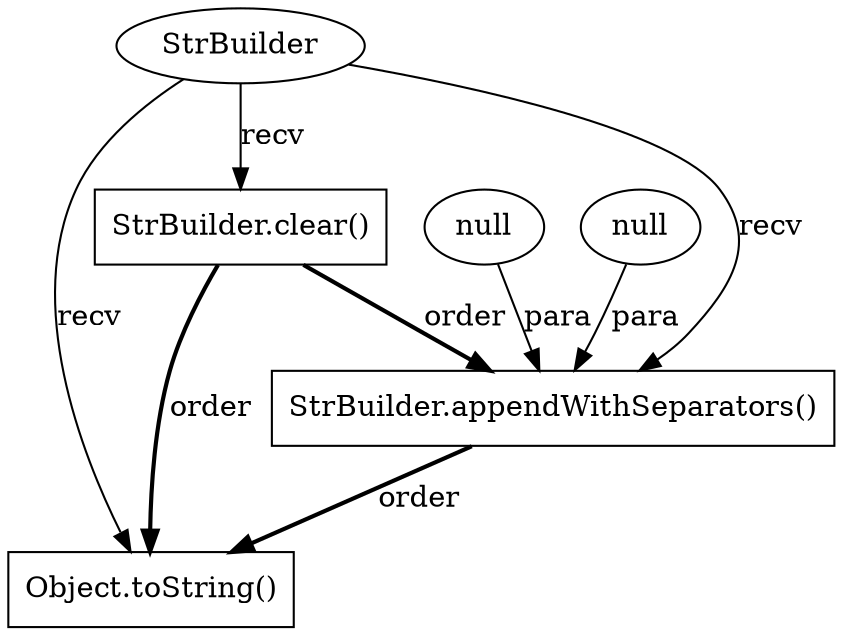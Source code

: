 digraph "AUG" {

  1 [ label="StrBuilder.clear()" shape="box" ];
  2 [ label="StrBuilder" shape="ellipse" ];
  3 [ label="Object.toString()" shape="box" ];
  4 [ label="StrBuilder.appendWithSeparators()" shape="box" ];
  5 [ label="null" shape="ellipse" ];
  6 [ label="null" shape="ellipse" ];
  2 -> 1 [ label="recv" style="solid" ];
  2 -> 3 [ label="recv" style="solid" ];
  4 -> 3 [ label="order" style="bold" ];
  1 -> 3 [ label="order" style="bold" ];
  1 -> 4 [ label="order" style="bold" ];
  5 -> 4 [ label="para" style="solid" ];
  6 -> 4 [ label="para" style="solid" ];
  2 -> 4 [ label="recv" style="solid" ];
}
